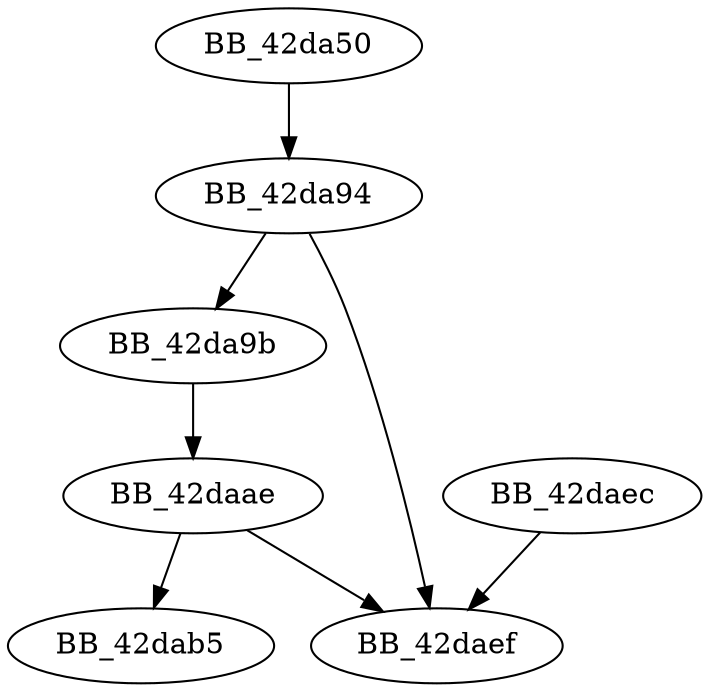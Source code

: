 DiGraph __IsNonwritableInCurrentImage{
BB_42da50->BB_42da94
BB_42da94->BB_42da9b
BB_42da94->BB_42daef
BB_42da9b->BB_42daae
BB_42daae->BB_42dab5
BB_42daae->BB_42daef
BB_42daec->BB_42daef
}
